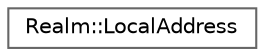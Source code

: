 digraph "Graphical Class Hierarchy"
{
 // LATEX_PDF_SIZE
  bgcolor="transparent";
  edge [fontname=Helvetica,fontsize=10,labelfontname=Helvetica,labelfontsize=10];
  node [fontname=Helvetica,fontsize=10,shape=box,height=0.2,width=0.4];
  rankdir="LR";
  Node0 [id="Node000000",label="Realm::LocalAddress",height=0.2,width=0.4,color="grey40", fillcolor="white", style="filled",URL="$structRealm_1_1LocalAddress.html",tooltip=" "];
}
